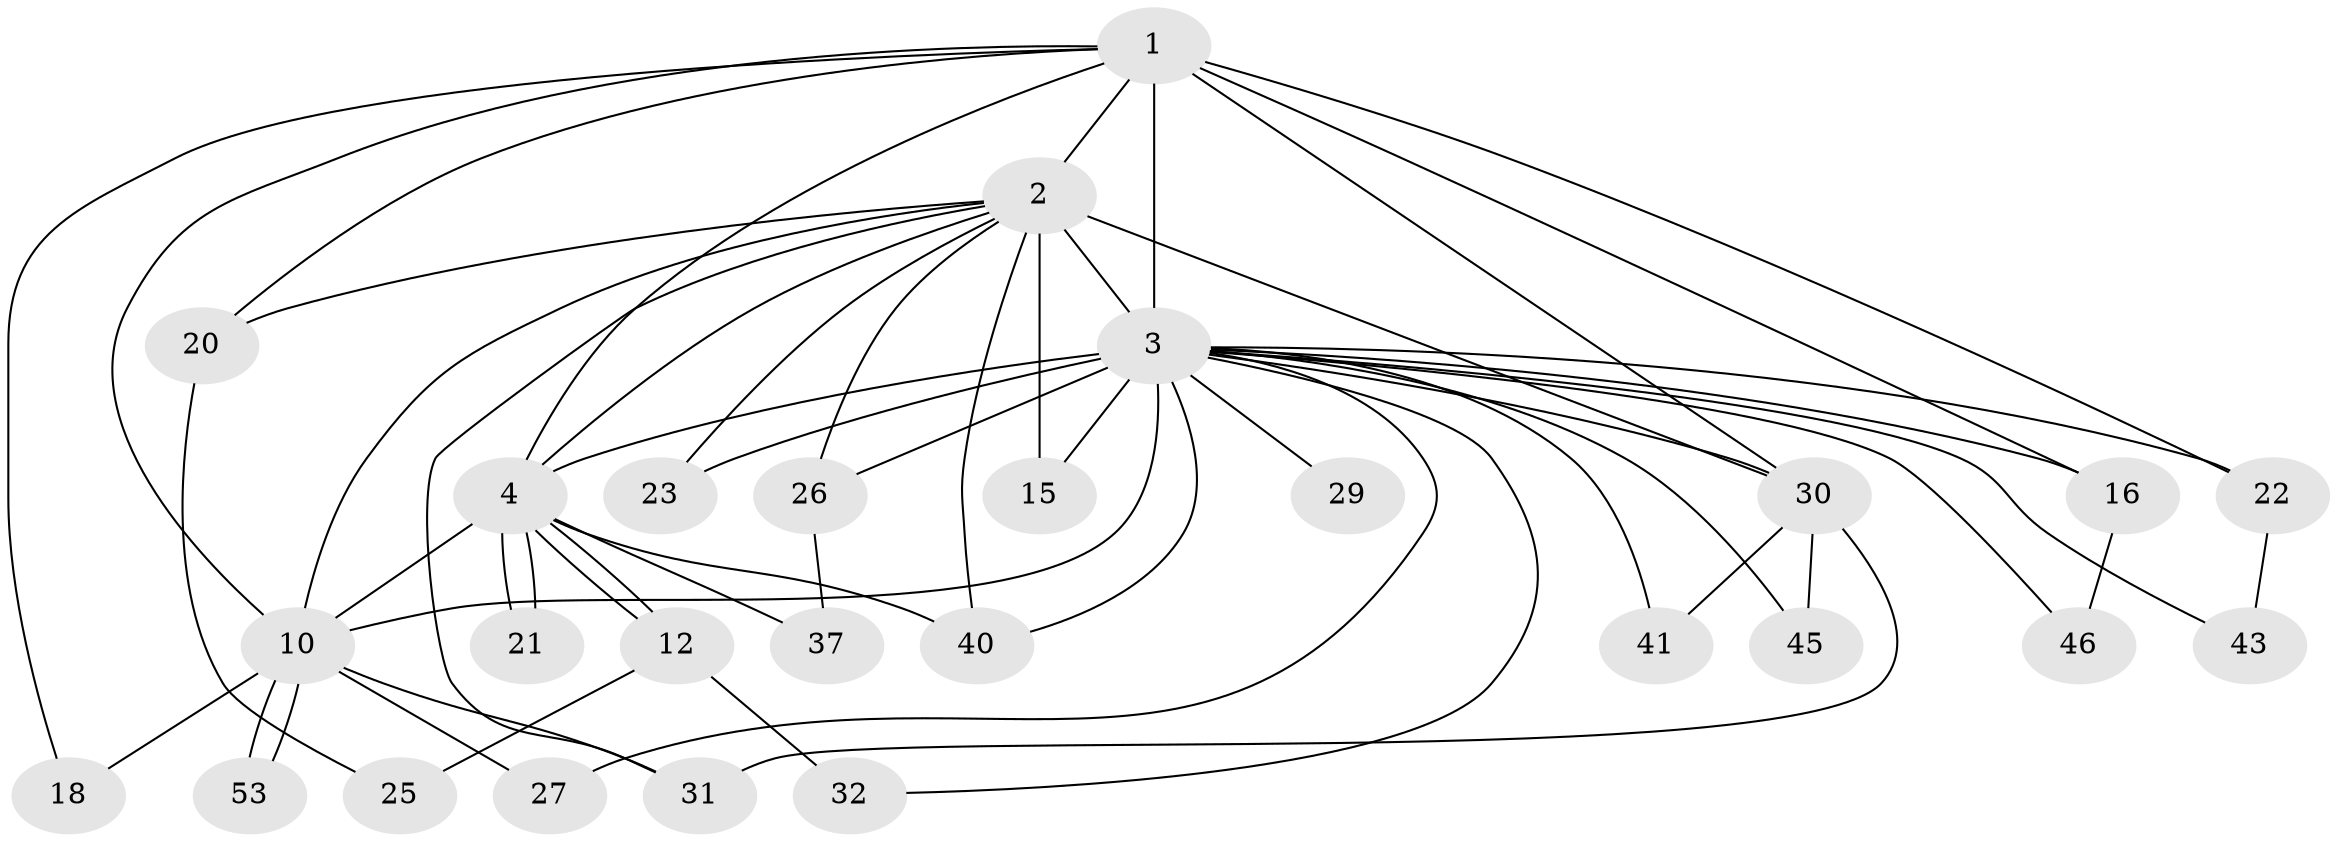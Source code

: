 // original degree distribution, {17: 0.018518518518518517, 13: 0.05555555555555555, 14: 0.018518518518518517, 16: 0.037037037037037035, 12: 0.018518518518518517, 18: 0.018518518518518517, 15: 0.018518518518518517, 4: 0.018518518518518517, 5: 0.09259259259259259, 2: 0.5, 3: 0.18518518518518517, 6: 0.018518518518518517}
// Generated by graph-tools (version 1.1) at 2025/14/03/09/25 04:14:09]
// undirected, 27 vertices, 56 edges
graph export_dot {
graph [start="1"]
  node [color=gray90,style=filled];
  1 [super="+13+33"];
  2 [super="+48+8"];
  3 [super="+5+9"];
  4;
  10;
  12;
  15;
  16;
  18;
  20;
  21;
  22;
  23;
  25;
  26 [super="+47"];
  27;
  29;
  30 [super="+34+39"];
  31;
  32 [super="+38"];
  37;
  40;
  41;
  43;
  45;
  46;
  53;
  1 -- 2 [weight=3];
  1 -- 3 [weight=6];
  1 -- 4 [weight=2];
  1 -- 10;
  1 -- 16 [weight=2];
  1 -- 18;
  1 -- 20;
  1 -- 22;
  1 -- 30;
  2 -- 3 [weight=13];
  2 -- 4 [weight=2];
  2 -- 10 [weight=3];
  2 -- 23;
  2 -- 40;
  2 -- 15 [weight=2];
  2 -- 20;
  2 -- 26 [weight=2];
  2 -- 30;
  2 -- 31;
  3 -- 4 [weight=5];
  3 -- 10 [weight=5];
  3 -- 22;
  3 -- 27;
  3 -- 32;
  3 -- 41;
  3 -- 15;
  3 -- 16 [weight=2];
  3 -- 23;
  3 -- 26 [weight=2];
  3 -- 29 [weight=2];
  3 -- 30 [weight=3];
  3 -- 40;
  3 -- 43;
  3 -- 45;
  3 -- 46;
  4 -- 10;
  4 -- 12;
  4 -- 12;
  4 -- 21;
  4 -- 21;
  4 -- 37;
  4 -- 40;
  10 -- 18;
  10 -- 27;
  10 -- 31;
  10 -- 53;
  10 -- 53;
  12 -- 25;
  12 -- 32 [weight=2];
  16 -- 46;
  20 -- 25;
  22 -- 43;
  26 -- 37;
  30 -- 41;
  30 -- 31;
  30 -- 45;
}
